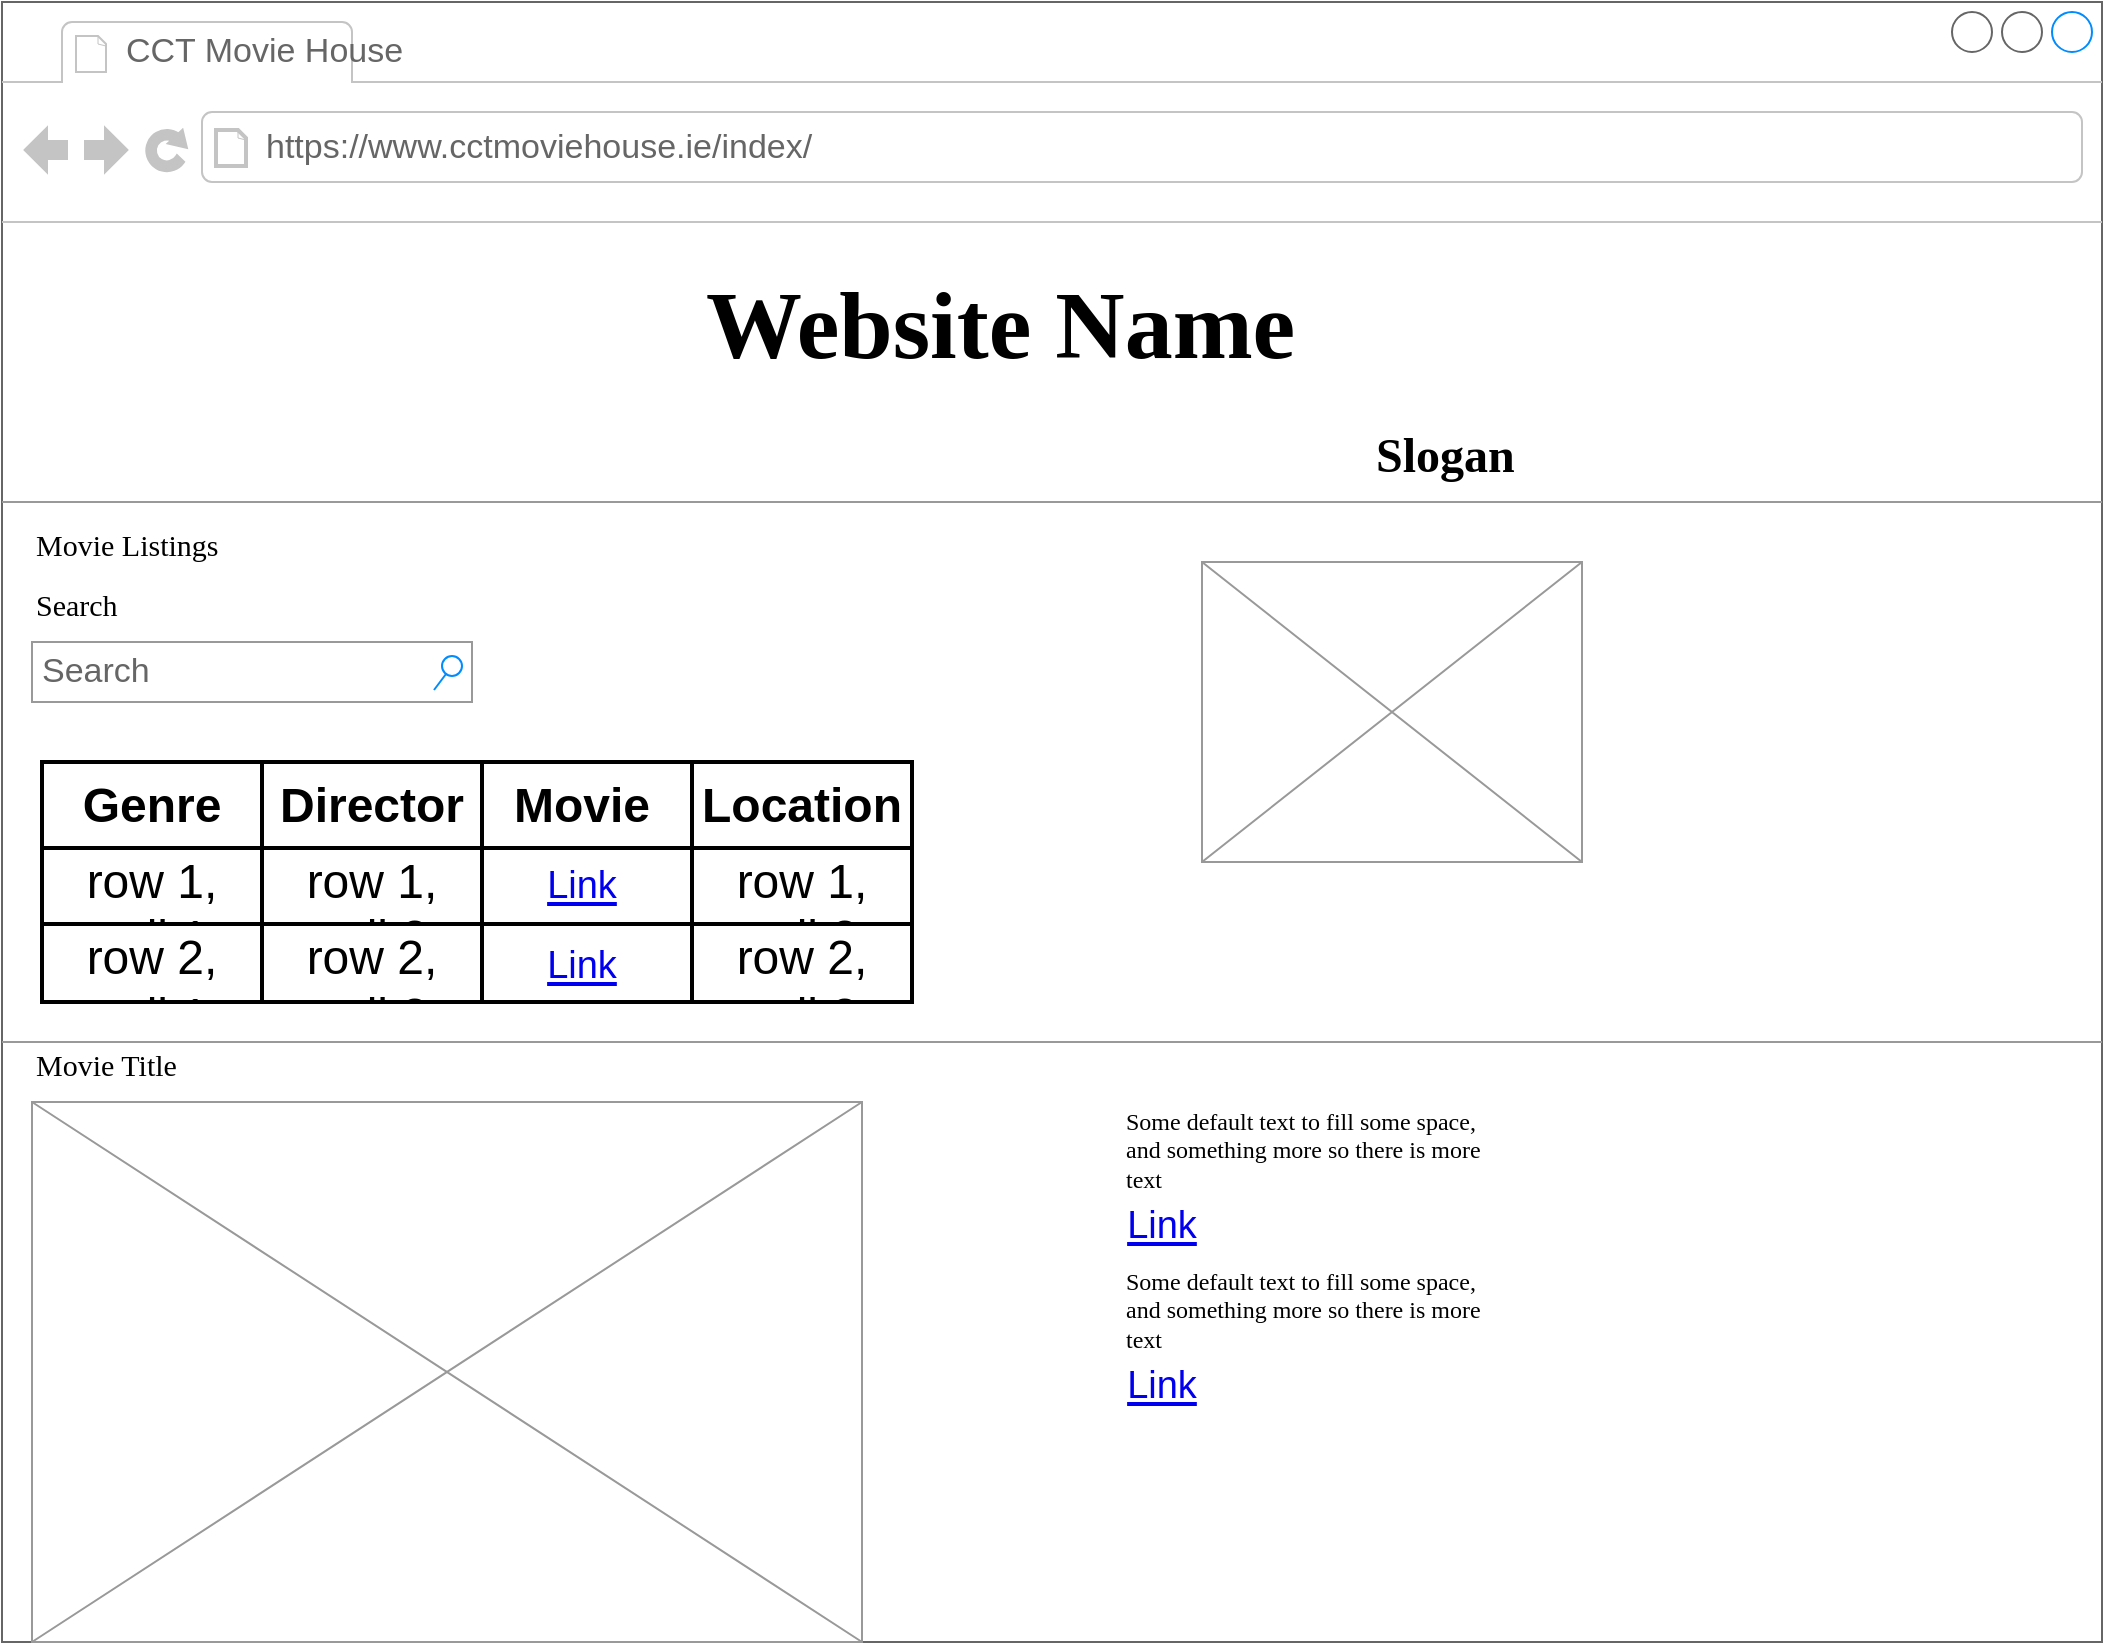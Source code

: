 <mxfile version="20.8.20" type="device"><diagram name="Page-1" id="2cc2dc42-3aac-f2a9-1cec-7a8b7cbee084"><mxGraphModel dx="1131" dy="1580" grid="1" gridSize="10" guides="1" tooltips="1" connect="1" arrows="1" fold="1" page="1" pageScale="1" pageWidth="1100" pageHeight="850" background="none" math="0" shadow="0"><root><mxCell id="0"/><mxCell id="1" parent="0"/><mxCell id="7026571954dc6520-1" value="" style="strokeWidth=1;shadow=0;dashed=0;align=center;html=1;shape=mxgraph.mockup.containers.browserWindow;rSize=0;strokeColor=#666666;mainText=,;recursiveResize=0;rounded=0;labelBackgroundColor=none;fontFamily=Verdana;fontSize=12" parent="1" vertex="1"><mxGeometry x="30" y="20" width="1050" height="820" as="geometry"/></mxCell><mxCell id="7026571954dc6520-2" value="CCT Movie House" style="strokeWidth=1;shadow=0;dashed=0;align=center;html=1;shape=mxgraph.mockup.containers.anchor;fontSize=17;fontColor=#666666;align=left;" parent="7026571954dc6520-1" vertex="1"><mxGeometry x="60" y="12" width="110" height="26" as="geometry"/></mxCell><mxCell id="7026571954dc6520-3" value="https://www.cctmoviehouse.ie/index/" style="strokeWidth=1;shadow=0;dashed=0;align=center;html=1;shape=mxgraph.mockup.containers.anchor;rSize=0;fontSize=17;fontColor=#666666;align=left;" parent="7026571954dc6520-1" vertex="1"><mxGeometry x="130" y="60" width="250" height="26" as="geometry"/></mxCell><mxCell id="7026571954dc6520-4" value="&lt;font style=&quot;font-size: 48px;&quot;&gt;&lt;b&gt;Website Name&lt;/b&gt;&lt;/font&gt;" style="text;html=1;points=[];align=left;verticalAlign=top;spacingTop=-4;fontSize=30;fontFamily=Verdana" parent="7026571954dc6520-1" vertex="1"><mxGeometry x="350" y="130" width="505" height="120" as="geometry"/></mxCell><mxCell id="7026571954dc6520-10" value="&lt;b&gt;&lt;font style=&quot;font-size: 24px;&quot;&gt;Slogan&lt;/font&gt;&lt;/b&gt;" style="text;html=1;points=[];align=left;verticalAlign=top;spacingTop=-4;fontSize=15;fontFamily=Verdana" parent="7026571954dc6520-1" vertex="1"><mxGeometry x="685" y="210" width="170" height="30" as="geometry"/></mxCell><mxCell id="7026571954dc6520-12" value="Search" style="text;html=1;points=[];align=left;verticalAlign=top;spacingTop=-4;fontSize=15;fontFamily=Verdana" parent="7026571954dc6520-1" vertex="1"><mxGeometry x="15" y="290" width="170" height="30" as="geometry"/></mxCell><mxCell id="7026571954dc6520-14" value="Search" style="strokeWidth=1;shadow=0;dashed=0;align=center;html=1;shape=mxgraph.mockup.forms.searchBox;strokeColor=#999999;mainText=;strokeColor2=#008cff;fontColor=#666666;fontSize=17;align=left;spacingLeft=3;rounded=0;labelBackgroundColor=none;" parent="7026571954dc6520-1" vertex="1"><mxGeometry x="15" y="320" width="220" height="30" as="geometry"/></mxCell><mxCell id="7026571954dc6520-15" value="" style="verticalLabelPosition=bottom;shadow=0;dashed=0;align=center;html=1;verticalAlign=top;strokeWidth=1;shape=mxgraph.mockup.markup.line;strokeColor=#999999;rounded=0;labelBackgroundColor=none;fillColor=#ffffff;fontFamily=Verdana;fontSize=12;fontColor=#000000;" parent="7026571954dc6520-1" vertex="1"><mxGeometry y="240" width="1050" height="20" as="geometry"/></mxCell><mxCell id="7026571954dc6520-21" value="" style="verticalLabelPosition=bottom;shadow=0;dashed=0;align=center;html=1;verticalAlign=top;strokeWidth=1;shape=mxgraph.mockup.markup.line;strokeColor=#999999;rounded=0;labelBackgroundColor=none;fillColor=#ffffff;fontFamily=Verdana;fontSize=12;fontColor=#000000;" parent="7026571954dc6520-1" vertex="1"><mxGeometry y="510" width="1050" height="20" as="geometry"/></mxCell><mxCell id="7026571954dc6520-22" value="" style="verticalLabelPosition=bottom;shadow=0;dashed=0;align=center;html=1;verticalAlign=top;strokeWidth=1;shape=mxgraph.mockup.graphics.simpleIcon;strokeColor=#999999;fillColor=#ffffff;rounded=0;labelBackgroundColor=none;fontFamily=Verdana;fontSize=12;fontColor=#000000;" parent="7026571954dc6520-1" vertex="1"><mxGeometry x="15" y="550" width="415" height="270" as="geometry"/></mxCell><mxCell id="7026571954dc6520-31" value="Movie Title" style="text;html=1;points=[];align=left;verticalAlign=top;spacingTop=-4;fontSize=15;fontFamily=Verdana" parent="7026571954dc6520-1" vertex="1"><mxGeometry x="15" y="520" width="170" height="30" as="geometry"/></mxCell><mxCell id="7026571954dc6520-32" value="Movie Listings" style="text;html=1;points=[];align=left;verticalAlign=top;spacingTop=-4;fontSize=15;fontFamily=Verdana" parent="7026571954dc6520-1" vertex="1"><mxGeometry x="15" y="260" width="170" height="30" as="geometry"/></mxCell><mxCell id="7026571954dc6520-34" value="Some default text to fill some space, and&amp;nbsp;&lt;span&gt;something more so there is more text&lt;/span&gt;" style="text;html=1;points=[];align=left;verticalAlign=top;spacingTop=-4;fontSize=12;fontFamily=Verdana;whiteSpace=wrap;" parent="7026571954dc6520-1" vertex="1"><mxGeometry x="560" y="630" width="200" height="50" as="geometry"/></mxCell><mxCell id="76-j9dEucmPKQA9t_sTc-29" value="" style="shape=table;html=1;whiteSpace=wrap;startSize=0;container=1;collapsible=0;childLayout=tableLayout;strokeWidth=2;fontSize=24;" vertex="1" parent="7026571954dc6520-1"><mxGeometry x="235" y="380" width="220" height="120" as="geometry"/></mxCell><mxCell id="76-j9dEucmPKQA9t_sTc-30" value="" style="shape=tableRow;horizontal=0;startSize=0;swimlaneHead=0;swimlaneBody=0;top=0;left=0;bottom=0;right=0;collapsible=0;dropTarget=0;fillColor=none;points=[[0,0.5],[1,0.5]];portConstraint=eastwest;fontSize=24;" vertex="1" parent="76-j9dEucmPKQA9t_sTc-29"><mxGeometry width="220" height="43" as="geometry"/></mxCell><mxCell id="76-j9dEucmPKQA9t_sTc-31" value="Movie" style="shape=partialRectangle;html=1;whiteSpace=wrap;connectable=0;fillColor=none;top=0;left=0;bottom=0;right=0;overflow=hidden;fontStyle=1;fontSize=24;" vertex="1" parent="76-j9dEucmPKQA9t_sTc-30"><mxGeometry width="110" height="43" as="geometry"><mxRectangle width="110" height="43" as="alternateBounds"/></mxGeometry></mxCell><mxCell id="76-j9dEucmPKQA9t_sTc-32" value="Location" style="shape=partialRectangle;html=1;whiteSpace=wrap;connectable=0;fillColor=none;top=0;left=0;bottom=0;right=0;overflow=hidden;fontStyle=1;fontSize=24;" vertex="1" parent="76-j9dEucmPKQA9t_sTc-30"><mxGeometry x="110" width="110" height="43" as="geometry"><mxRectangle width="110" height="43" as="alternateBounds"/></mxGeometry></mxCell><mxCell id="76-j9dEucmPKQA9t_sTc-33" value="" style="shape=tableRow;horizontal=0;startSize=0;swimlaneHead=0;swimlaneBody=0;top=0;left=0;bottom=0;right=0;collapsible=0;dropTarget=0;fillColor=none;points=[[0,0.5],[1,0.5]];portConstraint=eastwest;fontSize=24;" vertex="1" parent="76-j9dEucmPKQA9t_sTc-29"><mxGeometry y="43" width="220" height="38" as="geometry"/></mxCell><mxCell id="76-j9dEucmPKQA9t_sTc-34" value="" style="shape=partialRectangle;html=1;whiteSpace=wrap;connectable=0;fillColor=none;top=0;left=0;bottom=0;right=0;overflow=hidden;fontSize=24;" vertex="1" parent="76-j9dEucmPKQA9t_sTc-33"><mxGeometry width="110" height="38" as="geometry"><mxRectangle width="110" height="38" as="alternateBounds"/></mxGeometry></mxCell><mxCell id="76-j9dEucmPKQA9t_sTc-35" value="row 1, cell 2" style="shape=partialRectangle;html=1;whiteSpace=wrap;connectable=0;fillColor=none;top=0;left=0;bottom=0;right=0;overflow=hidden;fontSize=24;" vertex="1" parent="76-j9dEucmPKQA9t_sTc-33"><mxGeometry x="110" width="110" height="38" as="geometry"><mxRectangle width="110" height="38" as="alternateBounds"/></mxGeometry></mxCell><mxCell id="76-j9dEucmPKQA9t_sTc-36" value="" style="shape=tableRow;horizontal=0;startSize=0;swimlaneHead=0;swimlaneBody=0;top=0;left=0;bottom=0;right=0;collapsible=0;dropTarget=0;fillColor=none;points=[[0,0.5],[1,0.5]];portConstraint=eastwest;fontSize=24;" vertex="1" parent="76-j9dEucmPKQA9t_sTc-29"><mxGeometry y="81" width="220" height="39" as="geometry"/></mxCell><mxCell id="76-j9dEucmPKQA9t_sTc-37" value="" style="shape=partialRectangle;html=1;whiteSpace=wrap;connectable=0;fillColor=none;top=0;left=0;bottom=0;right=0;overflow=hidden;fontSize=24;" vertex="1" parent="76-j9dEucmPKQA9t_sTc-36"><mxGeometry width="110" height="39" as="geometry"><mxRectangle width="110" height="39" as="alternateBounds"/></mxGeometry></mxCell><mxCell id="76-j9dEucmPKQA9t_sTc-38" value="row 2, cell 2" style="shape=partialRectangle;html=1;whiteSpace=wrap;connectable=0;fillColor=none;top=0;left=0;bottom=0;right=0;overflow=hidden;fontSize=24;" vertex="1" parent="76-j9dEucmPKQA9t_sTc-36"><mxGeometry x="110" width="110" height="39" as="geometry"><mxRectangle width="110" height="39" as="alternateBounds"/></mxGeometry></mxCell><mxCell id="76-j9dEucmPKQA9t_sTc-40" value="" style="verticalLabelPosition=bottom;shadow=0;dashed=0;align=center;html=1;verticalAlign=top;strokeWidth=1;shape=mxgraph.mockup.graphics.simpleIcon;strokeColor=#999999;fontSize=24;" vertex="1" parent="7026571954dc6520-1"><mxGeometry x="600" y="280" width="190" height="150" as="geometry"/></mxCell><UserObject label="&lt;font style=&quot;font-size: 19px;&quot;&gt;Link&lt;/font&gt;" link="https://www.draw.io" id="76-j9dEucmPKQA9t_sTc-43"><mxCell style="text;html=1;strokeColor=none;fillColor=none;whiteSpace=wrap;align=center;verticalAlign=middle;fontColor=#0000EE;fontStyle=4;fontSize=24;" vertex="1" parent="7026571954dc6520-1"><mxGeometry x="550" y="670" width="60" height="40" as="geometry"/></mxCell></UserObject><UserObject label="&lt;font style=&quot;font-size: 19px;&quot;&gt;Link&lt;/font&gt;" link="https://www.draw.io" id="76-j9dEucmPKQA9t_sTc-47"><mxCell style="text;html=1;strokeColor=none;fillColor=none;whiteSpace=wrap;align=center;verticalAlign=middle;fontColor=#0000EE;fontStyle=4;fontSize=24;" vertex="1" parent="7026571954dc6520-1"><mxGeometry x="260" y="420" width="60" height="40" as="geometry"/></mxCell></UserObject><UserObject label="&lt;font style=&quot;font-size: 19px;&quot;&gt;Link&lt;/font&gt;" link="https://www.draw.io" id="76-j9dEucmPKQA9t_sTc-48"><mxCell style="text;html=1;strokeColor=none;fillColor=none;whiteSpace=wrap;align=center;verticalAlign=middle;fontColor=#0000EE;fontStyle=4;fontSize=24;" vertex="1" parent="7026571954dc6520-1"><mxGeometry x="260" y="460" width="60" height="40" as="geometry"/></mxCell></UserObject><mxCell id="76-j9dEucmPKQA9t_sTc-49" value="Some default text to fill some space, and&amp;nbsp;&lt;span&gt;something more so there is more text&lt;/span&gt;" style="text;html=1;points=[];align=left;verticalAlign=top;spacingTop=-4;fontSize=12;fontFamily=Verdana;whiteSpace=wrap;" vertex="1" parent="7026571954dc6520-1"><mxGeometry x="560" y="550" width="200" height="50" as="geometry"/></mxCell><UserObject label="&lt;font style=&quot;font-size: 19px;&quot;&gt;Link&lt;/font&gt;" link="https://www.draw.io" id="76-j9dEucmPKQA9t_sTc-50"><mxCell style="text;html=1;strokeColor=none;fillColor=none;whiteSpace=wrap;align=center;verticalAlign=middle;fontColor=#0000EE;fontStyle=4;fontSize=24;" vertex="1" parent="7026571954dc6520-1"><mxGeometry x="550" y="590" width="60" height="40" as="geometry"/></mxCell></UserObject><mxCell id="76-j9dEucmPKQA9t_sTc-3" value="" style="shape=table;html=1;whiteSpace=wrap;startSize=0;container=1;collapsible=0;childLayout=tableLayout;strokeWidth=2;fontSize=24;" vertex="1" parent="1"><mxGeometry x="50" y="400" width="220" height="120" as="geometry"/></mxCell><mxCell id="76-j9dEucmPKQA9t_sTc-4" value="" style="shape=tableRow;horizontal=0;startSize=0;swimlaneHead=0;swimlaneBody=0;top=0;left=0;bottom=0;right=0;collapsible=0;dropTarget=0;fillColor=none;points=[[0,0.5],[1,0.5]];portConstraint=eastwest;fontSize=24;" vertex="1" parent="76-j9dEucmPKQA9t_sTc-3"><mxGeometry width="220" height="43" as="geometry"/></mxCell><mxCell id="76-j9dEucmPKQA9t_sTc-5" value="Genre" style="shape=partialRectangle;html=1;whiteSpace=wrap;connectable=0;fillColor=none;top=0;left=0;bottom=0;right=0;overflow=hidden;fontStyle=1;fontSize=24;" vertex="1" parent="76-j9dEucmPKQA9t_sTc-4"><mxGeometry width="110" height="43" as="geometry"><mxRectangle width="110" height="43" as="alternateBounds"/></mxGeometry></mxCell><mxCell id="76-j9dEucmPKQA9t_sTc-6" value="Director" style="shape=partialRectangle;html=1;whiteSpace=wrap;connectable=0;fillColor=none;top=0;left=0;bottom=0;right=0;overflow=hidden;fontStyle=1;fontSize=24;" vertex="1" parent="76-j9dEucmPKQA9t_sTc-4"><mxGeometry x="110" width="110" height="43" as="geometry"><mxRectangle width="110" height="43" as="alternateBounds"/></mxGeometry></mxCell><mxCell id="76-j9dEucmPKQA9t_sTc-7" value="" style="shape=tableRow;horizontal=0;startSize=0;swimlaneHead=0;swimlaneBody=0;top=0;left=0;bottom=0;right=0;collapsible=0;dropTarget=0;fillColor=none;points=[[0,0.5],[1,0.5]];portConstraint=eastwest;fontSize=24;" vertex="1" parent="76-j9dEucmPKQA9t_sTc-3"><mxGeometry y="43" width="220" height="38" as="geometry"/></mxCell><mxCell id="76-j9dEucmPKQA9t_sTc-8" value="row 1, cell 1" style="shape=partialRectangle;html=1;whiteSpace=wrap;connectable=0;fillColor=none;top=0;left=0;bottom=0;right=0;overflow=hidden;fontSize=24;" vertex="1" parent="76-j9dEucmPKQA9t_sTc-7"><mxGeometry width="110" height="38" as="geometry"><mxRectangle width="110" height="38" as="alternateBounds"/></mxGeometry></mxCell><mxCell id="76-j9dEucmPKQA9t_sTc-9" value="row 1, cell 2" style="shape=partialRectangle;html=1;whiteSpace=wrap;connectable=0;fillColor=none;top=0;left=0;bottom=0;right=0;overflow=hidden;fontSize=24;" vertex="1" parent="76-j9dEucmPKQA9t_sTc-7"><mxGeometry x="110" width="110" height="38" as="geometry"><mxRectangle width="110" height="38" as="alternateBounds"/></mxGeometry></mxCell><mxCell id="76-j9dEucmPKQA9t_sTc-10" value="" style="shape=tableRow;horizontal=0;startSize=0;swimlaneHead=0;swimlaneBody=0;top=0;left=0;bottom=0;right=0;collapsible=0;dropTarget=0;fillColor=none;points=[[0,0.5],[1,0.5]];portConstraint=eastwest;fontSize=24;" vertex="1" parent="76-j9dEucmPKQA9t_sTc-3"><mxGeometry y="81" width="220" height="39" as="geometry"/></mxCell><mxCell id="76-j9dEucmPKQA9t_sTc-11" value="row 2, cell 1" style="shape=partialRectangle;html=1;whiteSpace=wrap;connectable=0;fillColor=none;top=0;left=0;bottom=0;right=0;overflow=hidden;fontSize=24;" vertex="1" parent="76-j9dEucmPKQA9t_sTc-10"><mxGeometry width="110" height="39" as="geometry"><mxRectangle width="110" height="39" as="alternateBounds"/></mxGeometry></mxCell><mxCell id="76-j9dEucmPKQA9t_sTc-12" value="row 2, cell 2" style="shape=partialRectangle;html=1;whiteSpace=wrap;connectable=0;fillColor=none;top=0;left=0;bottom=0;right=0;overflow=hidden;fontSize=24;" vertex="1" parent="76-j9dEucmPKQA9t_sTc-10"><mxGeometry x="110" width="110" height="39" as="geometry"><mxRectangle width="110" height="39" as="alternateBounds"/></mxGeometry></mxCell></root></mxGraphModel></diagram></mxfile>